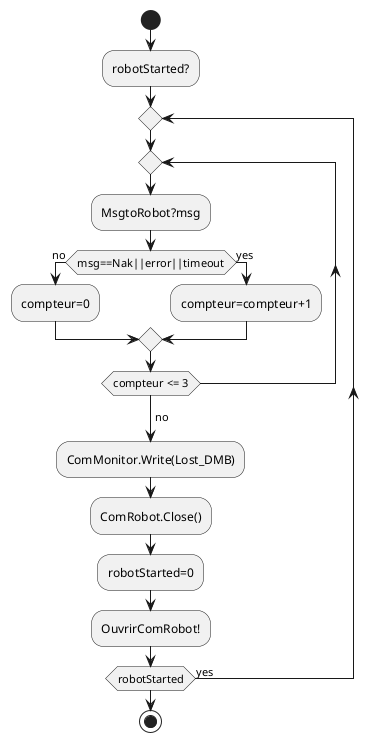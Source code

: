 @startuml
'Fonctionnalite 8 et 9 : 

skinparam monochrome true

start
:robotStarted?;

repeat
repeat
:MsgtoRobot?msg;

if (msg==Nak||error||timeout) then (no)
  :compteur=0;
  else (yes)
  :compteur=compteur+1;
endif

repeat while (compteur <= 3)
-> no; 
:ComMonitor.Write(Lost_DMB);
:ComRobot.Close();
:robotStarted=0;
:OuvrirComRobot!;



repeat while (robotStarted) is (yes)
stop
@enduml
